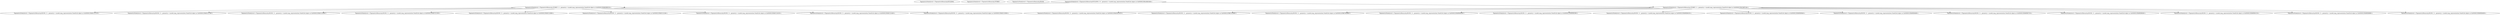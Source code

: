 strict digraph  {
"TopometricNode(level=<TopometricHierarchy.BUILDING" [node_level="TopometricHierarchy.BUILDING"];
"TopometricNode(level=<TopometricHierarchy.STOREY" [node_level="TopometricHierarchy.STOREY"];
"TopometricNode(level=<TopometricHierarchy.STOREY" [node_level="TopometricHierarchy.STOREY"];
"TopometricNode(level=<TopometricHierarchy.ROOM" [node_level="TopometricHierarchy.ROOM"];
"TopometricNode(level=<TopometricHierarchy.ROOM" [node_level="TopometricHierarchy.ROOM"];
"TopometricNode(level=<TopometricHierarchy.ROOM" [node_level="TopometricHierarchy.ROOM"];
"TopometricNode(level=<TopometricHierarchy.ROOM" [node_level="TopometricHierarchy.ROOM"];
"TopometricNode(level=<TopometricHierarchy.ROOM" [node_level="TopometricHierarchy.ROOM"];
"TopometricNode(level=<TopometricHierarchy.ROOM" [node_level="TopometricHierarchy.ROOM"];
"TopometricNode(level=<TopometricHierarchy.ROOM" [node_level="TopometricHierarchy.ROOM"];
"TopometricNode(level=<TopometricHierarchy.ROOM" [node_level="TopometricHierarchy.ROOM"];
"TopometricNode(level=<TopometricHierarchy.ROOM" [node_level="TopometricHierarchy.ROOM"];
"TopometricNode(level=<TopometricHierarchy.ROOM" [node_level="TopometricHierarchy.ROOM"];
"TopometricNode(level=<TopometricHierarchy.ROOM" [node_level="TopometricHierarchy.ROOM"];
"TopometricNode(level=<TopometricHierarchy.ROOM" [node_level="TopometricHierarchy.ROOM"];
"TopometricNode(level=<TopometricHierarchy.ROOM" [node_level="TopometricHierarchy.ROOM"];
"TopometricNode(level=<TopometricHierarchy.ROOM" [node_level="TopometricHierarchy.ROOM"];
"TopometricNode(level=<TopometricHierarchy.ROOM" [node_level="TopometricHierarchy.ROOM"];
"TopometricNode(level=<TopometricHierarchy.ROOM" [node_level="TopometricHierarchy.ROOM"];
"TopometricNode(level=<TopometricHierarchy.ROOM" [node_level="TopometricHierarchy.ROOM"];
"TopometricNode(level=<TopometricHierarchy.ROOM" [node_level="TopometricHierarchy.ROOM"];
"TopometricNode(level=<TopometricHierarchy.ROOM" [node_level="TopometricHierarchy.ROOM"];
"TopometricNode(level=<TopometricHierarchy.ROOM" [node_level="TopometricHierarchy.ROOM"];
"TopometricNode(level=<TopometricHierarchy.ROOM" [node_level="TopometricHierarchy.ROOM"];
"TopometricNode(level=<TopometricHierarchy.ROOM" [node_level="TopometricHierarchy.ROOM"];
"TopometricNode(level=<TopometricHierarchy.BUILDING: 0>, geometry=<model.map_representation.VoxelGrid object at 0x0000023FA16E0C88>)" -> "TopometricNode(level=<TopometricHierarchy.STOREY: 1>, geometry=<model.map_representation.VoxelGrid object at 0x0000023FAB5B9DC8>)"  [edge_type="TopometricEdgeType.HIERARCHY"];
"TopometricNode(level=<TopometricHierarchy.BUILDING: 0>, geometry=<model.map_representation.VoxelGrid object at 0x0000023FA16E0C88>)" -> "TopometricNode(level=<TopometricHierarchy.STOREY: 1>, geometry=<model.map_representation.VoxelGrid object at 0x0000023FAC88F248>)"  [edge_type="TopometricEdgeType.HIERARCHY"];
"TopometricNode(level=<TopometricHierarchy.STOREY: 1>, geometry=<model.map_representation.VoxelGrid object at 0x0000023FAB5B9DC8>)" -> "TopometricNode(level=<TopometricHierarchy.ROOM: 2>, geometry=<model.map_representation.VoxelGrid object at 0x0000023FADC521C8>)"  [edge_type="TopometricEdgeType.HIERARCHY"];
"TopometricNode(level=<TopometricHierarchy.STOREY: 1>, geometry=<model.map_representation.VoxelGrid object at 0x0000023FAB5B9DC8>)" -> "TopometricNode(level=<TopometricHierarchy.ROOM: 2>, geometry=<model.map_representation.VoxelGrid object at 0x0000023FADC52788>)"  [edge_type="TopometricEdgeType.HIERARCHY"];
"TopometricNode(level=<TopometricHierarchy.STOREY: 1>, geometry=<model.map_representation.VoxelGrid object at 0x0000023FAB5B9DC8>)" -> "TopometricNode(level=<TopometricHierarchy.ROOM: 2>, geometry=<model.map_representation.VoxelGrid object at 0x0000023FADC52948>)"  [edge_type="TopometricEdgeType.HIERARCHY"];
"TopometricNode(level=<TopometricHierarchy.STOREY: 1>, geometry=<model.map_representation.VoxelGrid object at 0x0000023FAB5B9DC8>)" -> "TopometricNode(level=<TopometricHierarchy.ROOM: 2>, geometry=<model.map_representation.VoxelGrid object at 0x0000023FADC52108>)"  [edge_type="TopometricEdgeType.HIERARCHY"];
"TopometricNode(level=<TopometricHierarchy.STOREY: 1>, geometry=<model.map_representation.VoxelGrid object at 0x0000023FAB5B9DC8>)" -> "TopometricNode(level=<TopometricHierarchy.ROOM: 2>, geometry=<model.map_representation.VoxelGrid object at 0x0000023FADC52888>)"  [edge_type="TopometricEdgeType.HIERARCHY"];
"TopometricNode(level=<TopometricHierarchy.STOREY: 1>, geometry=<model.map_representation.VoxelGrid object at 0x0000023FAB5B9DC8>)" -> "TopometricNode(level=<TopometricHierarchy.ROOM: 2>, geometry=<model.map_representation.VoxelGrid object at 0x0000023FADC52248>)"  [edge_type="TopometricEdgeType.HIERARCHY"];
"TopometricNode(level=<TopometricHierarchy.STOREY: 1>, geometry=<model.map_representation.VoxelGrid object at 0x0000023FAB5B9DC8>)" -> "TopometricNode(level=<TopometricHierarchy.ROOM: 2>, geometry=<model.map_representation.VoxelGrid object at 0x0000023FADC524C8>)"  [edge_type="TopometricEdgeType.HIERARCHY"];
"TopometricNode(level=<TopometricHierarchy.STOREY: 1>, geometry=<model.map_representation.VoxelGrid object at 0x0000023FAB5B9DC8>)" -> "TopometricNode(level=<TopometricHierarchy.ROOM: 2>, geometry=<model.map_representation.VoxelGrid object at 0x0000023FADC52448>)"  [edge_type="TopometricEdgeType.HIERARCHY"];
"TopometricNode(level=<TopometricHierarchy.STOREY: 1>, geometry=<model.map_representation.VoxelGrid object at 0x0000023FAB5B9DC8>)" -> "TopometricNode(level=<TopometricHierarchy.ROOM: 2>, geometry=<model.map_representation.VoxelGrid object at 0x0000023FADC52908>)"  [edge_type="TopometricEdgeType.HIERARCHY"];
"TopometricNode(level=<TopometricHierarchy.STOREY: 1>, geometry=<model.map_representation.VoxelGrid object at 0x0000023FAC88F248>)" -> "TopometricNode(level=<TopometricHierarchy.ROOM: 2>, geometry=<model.map_representation.VoxelGrid object at 0x0000023FAD3E2DC8>)"  [edge_type="TopometricEdgeType.HIERARCHY"];
"TopometricNode(level=<TopometricHierarchy.STOREY: 1>, geometry=<model.map_representation.VoxelGrid object at 0x0000023FAC88F248>)" -> "TopometricNode(level=<TopometricHierarchy.ROOM: 2>, geometry=<model.map_representation.VoxelGrid object at 0x0000023FBB7D3988>)"  [edge_type="TopometricEdgeType.HIERARCHY"];
"TopometricNode(level=<TopometricHierarchy.STOREY: 1>, geometry=<model.map_representation.VoxelGrid object at 0x0000023FAC88F248>)" -> "TopometricNode(level=<TopometricHierarchy.ROOM: 2>, geometry=<model.map_representation.VoxelGrid object at 0x0000023FBB7B3B88>)"  [edge_type="TopometricEdgeType.HIERARCHY"];
"TopometricNode(level=<TopometricHierarchy.STOREY: 1>, geometry=<model.map_representation.VoxelGrid object at 0x0000023FAC88F248>)" -> "TopometricNode(level=<TopometricHierarchy.ROOM: 2>, geometry=<model.map_representation.VoxelGrid object at 0x0000023FA99D8D48>)"  [edge_type="TopometricEdgeType.HIERARCHY"];
"TopometricNode(level=<TopometricHierarchy.STOREY: 1>, geometry=<model.map_representation.VoxelGrid object at 0x0000023FAC88F248>)" -> "TopometricNode(level=<TopometricHierarchy.ROOM: 2>, geometry=<model.map_representation.VoxelGrid object at 0x0000023FA99D8288>)"  [edge_type="TopometricEdgeType.HIERARCHY"];
"TopometricNode(level=<TopometricHierarchy.STOREY: 1>, geometry=<model.map_representation.VoxelGrid object at 0x0000023FAC88F248>)" -> "TopometricNode(level=<TopometricHierarchy.ROOM: 2>, geometry=<model.map_representation.VoxelGrid object at 0x0000023FA99D84C8>)"  [edge_type="TopometricEdgeType.HIERARCHY"];
"TopometricNode(level=<TopometricHierarchy.STOREY: 1>, geometry=<model.map_representation.VoxelGrid object at 0x0000023FAC88F248>)" -> "TopometricNode(level=<TopometricHierarchy.ROOM: 2>, geometry=<model.map_representation.VoxelGrid object at 0x0000023FA99D8948>)"  [edge_type="TopometricEdgeType.HIERARCHY"];
"TopometricNode(level=<TopometricHierarchy.STOREY: 1>, geometry=<model.map_representation.VoxelGrid object at 0x0000023FAC88F248>)" -> "TopometricNode(level=<TopometricHierarchy.ROOM: 2>, geometry=<model.map_representation.VoxelGrid object at 0x0000023FA99D8488>)"  [edge_type="TopometricEdgeType.HIERARCHY"];
"TopometricNode(level=<TopometricHierarchy.STOREY: 1>, geometry=<model.map_representation.VoxelGrid object at 0x0000023FAC88F248>)" -> "TopometricNode(level=<TopometricHierarchy.ROOM: 2>, geometry=<model.map_representation.VoxelGrid object at 0x0000023FA99D87C8>)"  [edge_type="TopometricEdgeType.HIERARCHY"];
"TopometricNode(level=<TopometricHierarchy.STOREY: 1>, geometry=<model.map_representation.VoxelGrid object at 0x0000023FAC88F248>)" -> "TopometricNode(level=<TopometricHierarchy.ROOM: 2>, geometry=<model.map_representation.VoxelGrid object at 0x0000023FA99D8648>)"  [edge_type="TopometricEdgeType.HIERARCHY"];
"TopometricNode(level=<TopometricHierarchy.STOREY: 1>, geometry=<model.map_representation.VoxelGrid object at 0x0000023FAC88F248>)" -> "TopometricNode(level=<TopometricHierarchy.ROOM: 2>, geometry=<model.map_representation.VoxelGrid object at 0x0000023FA99D81C8>)"  [edge_type="TopometricEdgeType.HIERARCHY"];
"TopometricNode(level=<TopometricHierarchy.STOREY: 1>, geometry=<model.map_representation.VoxelGrid object at 0x0000023FAC88F248>)" -> "TopometricNode(level=<TopometricHierarchy.ROOM: 2>, geometry=<model.map_representation.VoxelGrid object at 0x0000023FA99D8888>)"  [edge_type="TopometricEdgeType.HIERARCHY"];
"TopometricNode(level=<TopometricHierarchy.STOREY: 1>, geometry=<model.map_representation.VoxelGrid object at 0x0000023FAC88F248>)" -> "TopometricNode(level=<TopometricHierarchy.ROOM: 2>, geometry=<model.map_representation.VoxelGrid object at 0x0000023FA99D8408>)"  [edge_type="TopometricEdgeType.HIERARCHY"];
}
